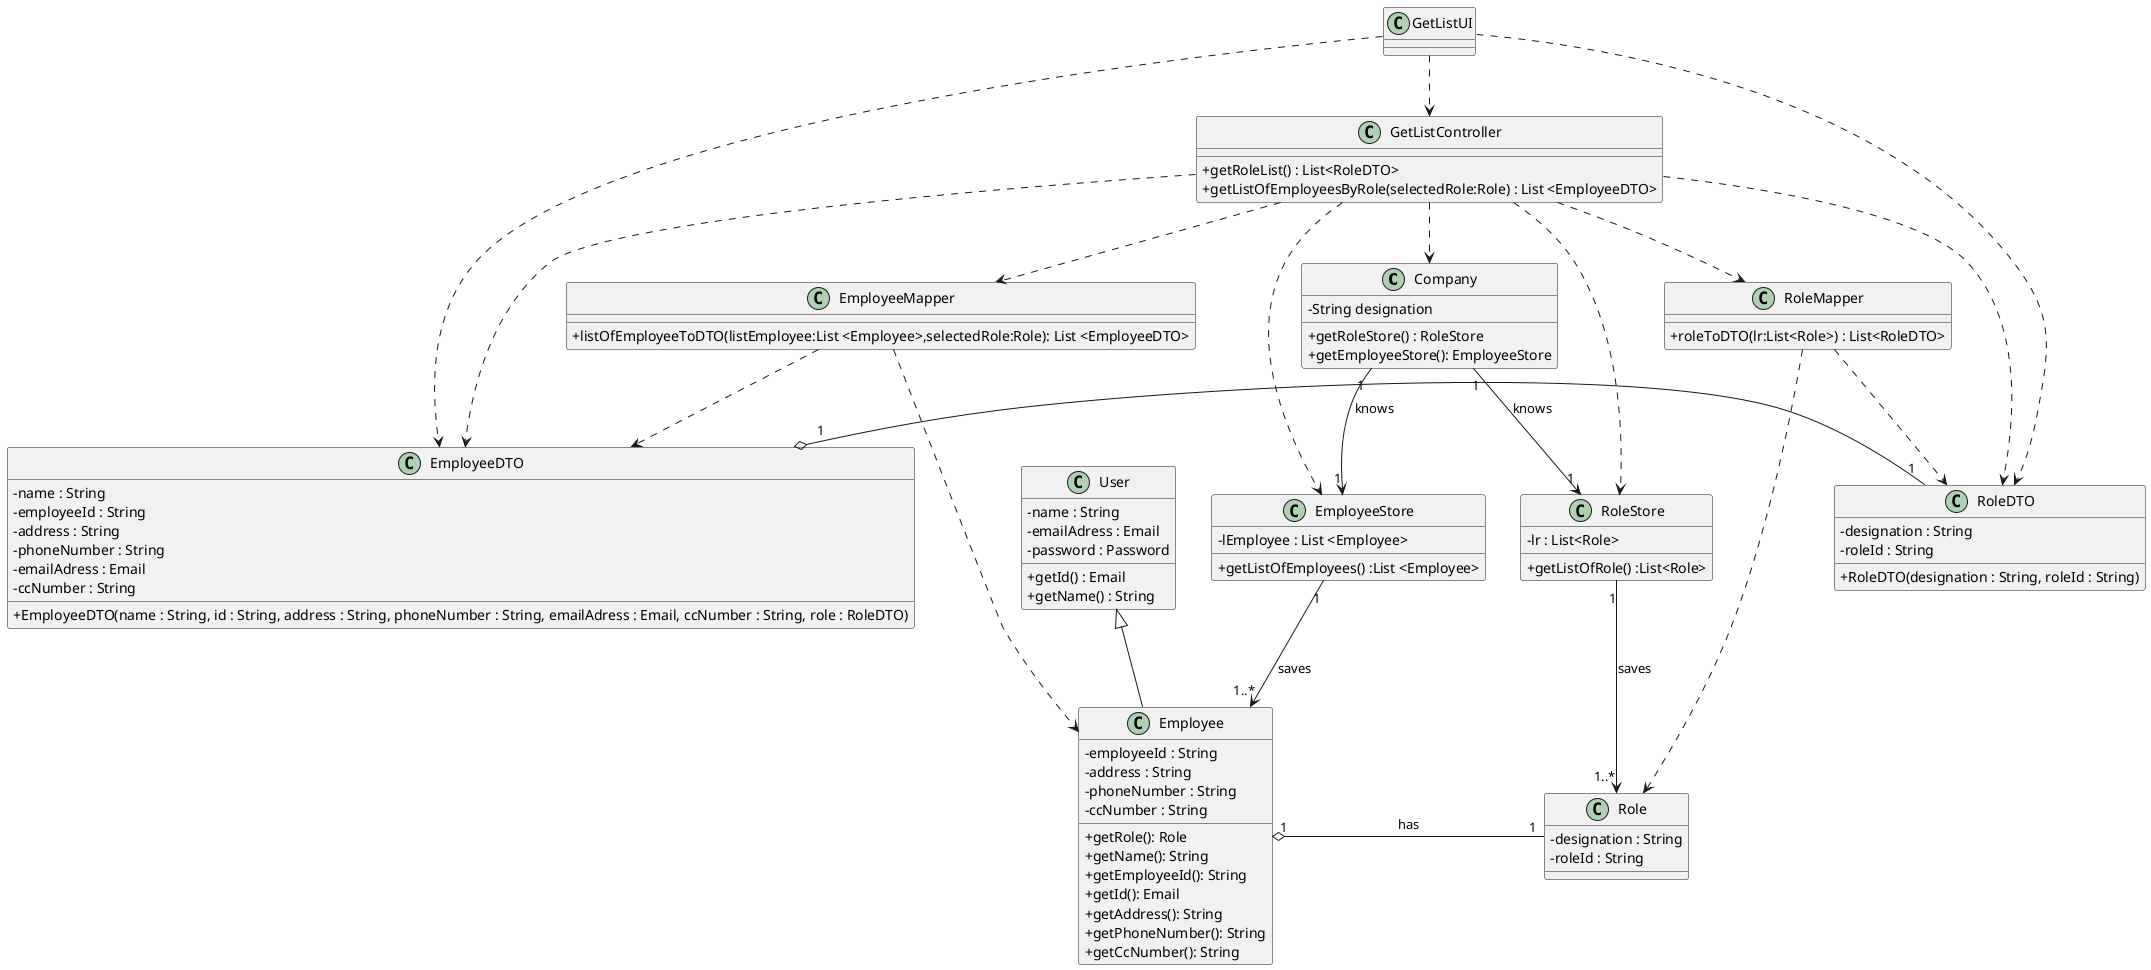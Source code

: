 @startuml
skinparam classAttributeIconSize 0

class Company {
  - String designation
 + getRoleStore() : RoleStore
  +getEmployeeStore(): EmployeeStore

}
class GetListController {
+ getRoleList() : List<RoleDTO>
+ getListOfEmployeesByRole(selectedRole:Role) : List <EmployeeDTO>
}
class GetListUI {
}

class Employee extends User{

-employeeId : String
-address : String
-phoneNumber : String
-ccNumber : String

+getRole(): Role
+getName(): String
+getEmployeeId(): String
+getId(): Email
+getAddress(): String
+getPhoneNumber(): String
+getCcNumber(): String
}
class EmployeeMapper{
+ listOfEmployeeToDTO(listEmployee:List <Employee>,selectedRole:Role): List <EmployeeDTO>
}
class EmployeeDTO{
-name : String
-employeeId : String
-address : String
-phoneNumber : String
-emailAdress : Email
-ccNumber : String
+EmployeeDTO(name : String, id : String, address : String, phoneNumber : String, emailAdress : Email, ccNumber : String, role : RoleDTO)

}
class RoleMapper{

+roleToDTO(lr:List<Role>) : List<RoleDTO>
}
class EmployeeStore{
- lEmployee : List <Employee>
+getListOfEmployees() :List <Employee>
}


class RoleStore{
-lr : List<Role>
+getListOfRole() :List<Role>

}


class RoleDTO{
-designation : String
-roleId : String
+ RoleDTO(designation : String, roleId : String)
}
class Role {
-designation : String
-roleId : String
}

class User{
- name : String
-emailAdress : Email
-password : Password
+ getId() : Email
+getName() : String
}


GetListUI ..> GetListController
GetListUI ..> RoleDTO
GetListUI ..> EmployeeDTO
GetListController ..> Company
GetListController ..> RoleStore
GetListController ..> RoleMapper
GetListController ..> EmployeeStore
GetListController ..> EmployeeMapper
GetListController ..> RoleDTO
GetListController ..> EmployeeDTO

Company "1"--> "1" EmployeeStore : knows
EmployeeStore "1" --> "1..*" Employee : saves
Company "1" --> "1" RoleStore: knows
RoleStore "1" --> "1..*" Role : saves
Employee "1" o- "1" Role : has
EmployeeMapper ..> Employee
EmployeeMapper ..> EmployeeDTO

RoleMapper ..> Role
RoleMapper ..> RoleDTO
EmployeeDTO "1" o- "1" RoleDTO




@enduml
